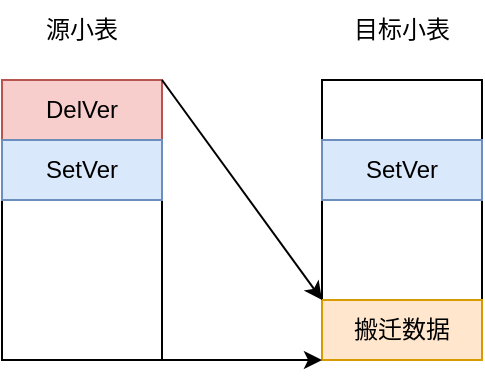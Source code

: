 <mxfile version="20.3.6" type="github"><diagram id="wcIlbSEflI9Nf0QszJKY" name="Page-1"><mxGraphModel dx="1959" dy="1162" grid="1" gridSize="10" guides="1" tooltips="1" connect="1" arrows="1" fold="1" page="1" pageScale="1" pageWidth="850" pageHeight="1100" math="0" shadow="0"><root><mxCell id="0"/><mxCell id="1" parent="0"/><mxCell id="YJAGQj_5BxrZVzVJrRxX-2" value="" style="rounded=0;whiteSpace=wrap;html=1;" vertex="1" parent="1"><mxGeometry x="130" y="450" width="80" height="140" as="geometry"/></mxCell><mxCell id="YJAGQj_5BxrZVzVJrRxX-3" value="" style="rounded=0;whiteSpace=wrap;html=1;" vertex="1" parent="1"><mxGeometry x="290" y="450" width="80" height="140" as="geometry"/></mxCell><mxCell id="YJAGQj_5BxrZVzVJrRxX-4" value="源小表" style="text;html=1;strokeColor=none;fillColor=none;align=center;verticalAlign=middle;whiteSpace=wrap;rounded=0;" vertex="1" parent="1"><mxGeometry x="140" y="410" width="60" height="30" as="geometry"/></mxCell><mxCell id="YJAGQj_5BxrZVzVJrRxX-5" value="目标小表" style="text;html=1;strokeColor=none;fillColor=none;align=center;verticalAlign=middle;whiteSpace=wrap;rounded=0;" vertex="1" parent="1"><mxGeometry x="300" y="410" width="60" height="30" as="geometry"/></mxCell><mxCell id="YJAGQj_5BxrZVzVJrRxX-6" value="DelVer" style="rounded=0;whiteSpace=wrap;html=1;fillColor=#f8cecc;strokeColor=#b85450;" vertex="1" parent="1"><mxGeometry x="130" y="450" width="80" height="30" as="geometry"/></mxCell><mxCell id="YJAGQj_5BxrZVzVJrRxX-7" value="SetVer" style="rounded=0;whiteSpace=wrap;html=1;fillColor=#dae8fc;strokeColor=#6c8ebf;" vertex="1" parent="1"><mxGeometry x="130" y="480" width="80" height="30" as="geometry"/></mxCell><mxCell id="YJAGQj_5BxrZVzVJrRxX-8" value="SetVer" style="rounded=0;whiteSpace=wrap;html=1;fillColor=#dae8fc;strokeColor=#6c8ebf;" vertex="1" parent="1"><mxGeometry x="290" y="480" width="80" height="30" as="geometry"/></mxCell><mxCell id="YJAGQj_5BxrZVzVJrRxX-11" value="搬迁数据" style="rounded=0;whiteSpace=wrap;html=1;fillColor=#ffe6cc;strokeColor=#d79b00;" vertex="1" parent="1"><mxGeometry x="290" y="560" width="80" height="30" as="geometry"/></mxCell><mxCell id="YJAGQj_5BxrZVzVJrRxX-12" value="" style="endArrow=classic;html=1;rounded=0;exitX=1;exitY=0;exitDx=0;exitDy=0;entryX=0;entryY=0;entryDx=0;entryDy=0;" edge="1" parent="1" source="YJAGQj_5BxrZVzVJrRxX-6" target="YJAGQj_5BxrZVzVJrRxX-11"><mxGeometry width="50" height="50" relative="1" as="geometry"><mxPoint x="400" y="620" as="sourcePoint"/><mxPoint x="450" y="570" as="targetPoint"/></mxGeometry></mxCell><mxCell id="YJAGQj_5BxrZVzVJrRxX-13" value="" style="endArrow=classic;html=1;rounded=0;exitX=1;exitY=1;exitDx=0;exitDy=0;entryX=0;entryY=1;entryDx=0;entryDy=0;" edge="1" parent="1" source="YJAGQj_5BxrZVzVJrRxX-2" target="YJAGQj_5BxrZVzVJrRxX-11"><mxGeometry width="50" height="50" relative="1" as="geometry"><mxPoint x="400" y="620" as="sourcePoint"/><mxPoint x="450" y="570" as="targetPoint"/></mxGeometry></mxCell></root></mxGraphModel></diagram></mxfile>